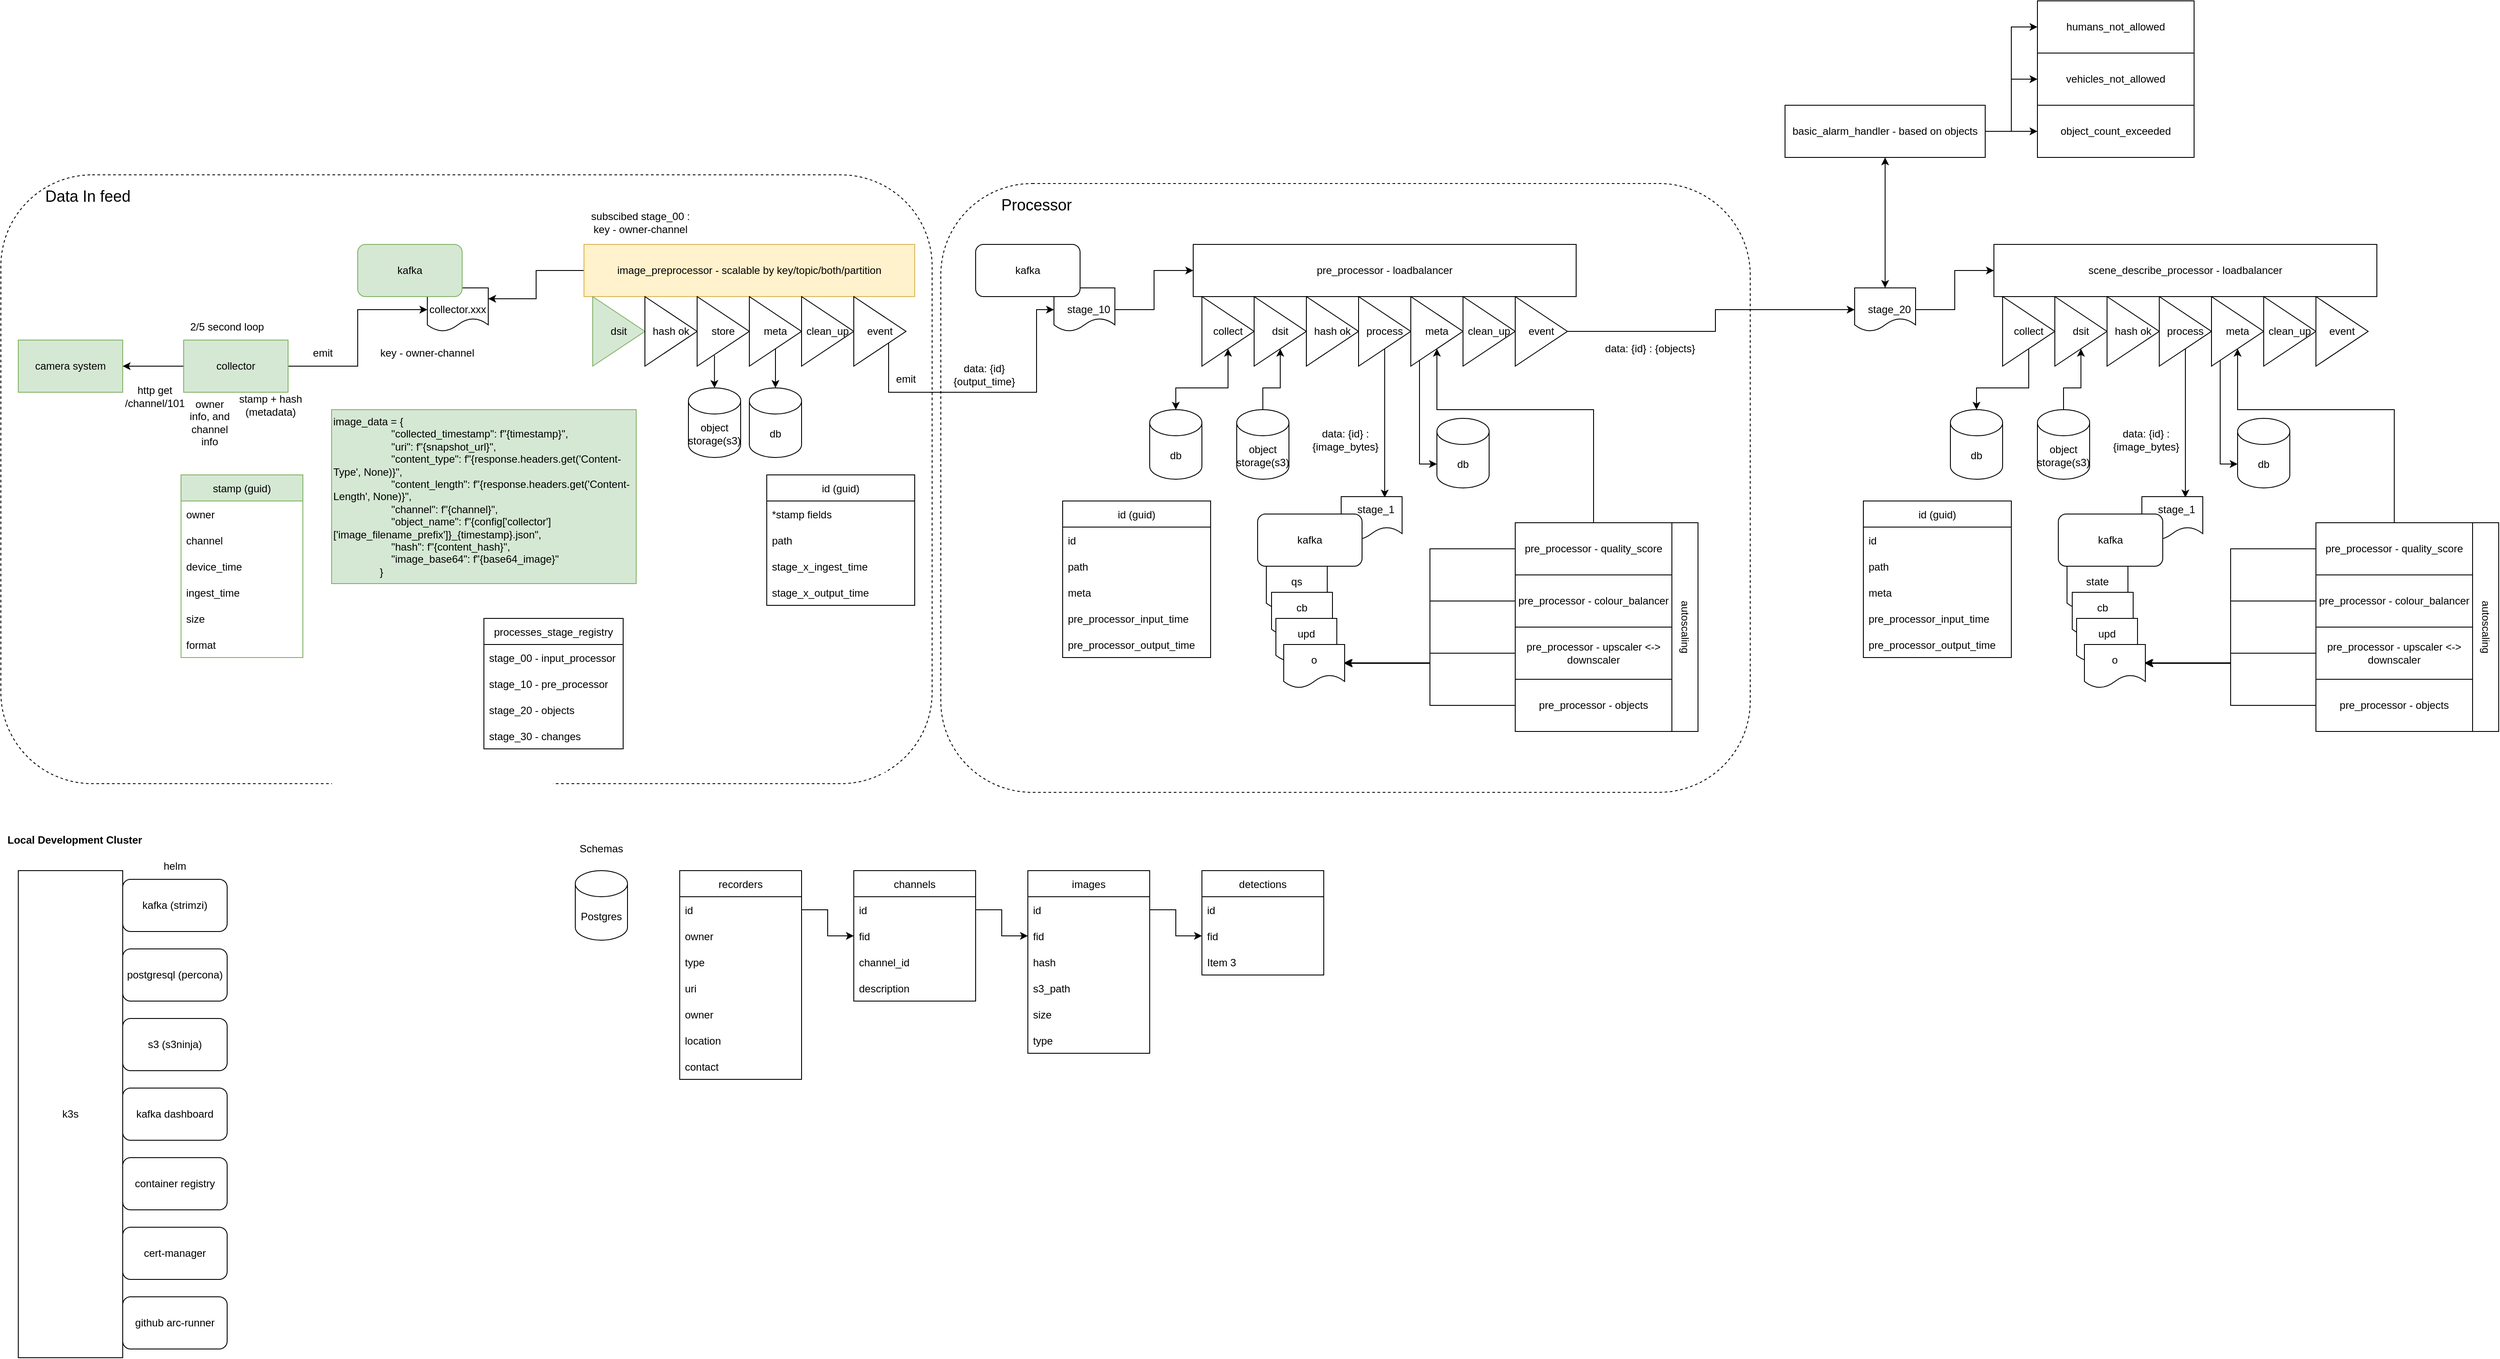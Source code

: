 <mxfile version="16.0.2" type="device"><diagram id="NYNpLDD6XTJ0mbs3w5XI" name="Overall Flow"><mxGraphModel dx="1362" dy="3078" grid="1" gridSize="10" guides="1" tooltips="1" connect="1" arrows="1" fold="1" page="1" pageScale="1" pageWidth="1100" pageHeight="2200" math="0" shadow="0"><root><mxCell id="0"/><mxCell id="1" parent="0"/><mxCell id="vxTMjlAaX9RUapmEniUb-170" value="" style="rounded=1;whiteSpace=wrap;html=1;fontSize=18;fillColor=none;dashed=1;" parent="1" vertex="1"><mxGeometry x="1100" y="-30" width="930" height="700" as="geometry"/></mxCell><mxCell id="vxTMjlAaX9RUapmEniUb-70" value="" style="rounded=1;whiteSpace=wrap;html=1;fontSize=18;fillColor=none;dashed=1;" parent="1" vertex="1"><mxGeometry x="20" y="-40" width="1070" height="700" as="geometry"/></mxCell><mxCell id="vxTMjlAaX9RUapmEniUb-17" value="" style="shape=document;whiteSpace=wrap;html=1;boundedLbl=1;" parent="1" vertex="1"><mxGeometry x="510" y="90" width="70" height="50" as="geometry"/></mxCell><mxCell id="vxTMjlAaX9RUapmEniUb-1" value="camera system" style="rounded=0;whiteSpace=wrap;html=1;fillColor=#d5e8d4;strokeColor=#82b366;" parent="1" vertex="1"><mxGeometry x="40" y="150" width="120" height="60" as="geometry"/></mxCell><mxCell id="vxTMjlAaX9RUapmEniUb-3" style="edgeStyle=orthogonalEdgeStyle;rounded=0;orthogonalLoop=1;jettySize=auto;html=1;" parent="1" source="vxTMjlAaX9RUapmEniUb-2" target="vxTMjlAaX9RUapmEniUb-1" edge="1"><mxGeometry relative="1" as="geometry"/></mxCell><mxCell id="vxTMjlAaX9RUapmEniUb-6" style="edgeStyle=orthogonalEdgeStyle;rounded=0;orthogonalLoop=1;jettySize=auto;html=1;entryX=0;entryY=0.5;entryDx=0;entryDy=0;" parent="1" source="vxTMjlAaX9RUapmEniUb-2" target="vxTMjlAaX9RUapmEniUb-17" edge="1"><mxGeometry relative="1" as="geometry"/></mxCell><mxCell id="vxTMjlAaX9RUapmEniUb-2" value="collector" style="rounded=0;whiteSpace=wrap;html=1;fillColor=#d5e8d4;strokeColor=#82b366;" parent="1" vertex="1"><mxGeometry x="230" y="150" width="120" height="60" as="geometry"/></mxCell><mxCell id="vxTMjlAaX9RUapmEniUb-4" value="http get /channel/101" style="text;html=1;strokeColor=none;fillColor=none;align=center;verticalAlign=middle;whiteSpace=wrap;rounded=0;" parent="1" vertex="1"><mxGeometry x="167" y="200" width="60" height="30" as="geometry"/></mxCell><mxCell id="vxTMjlAaX9RUapmEniUb-5" value="kafka" style="rounded=1;whiteSpace=wrap;html=1;fillColor=#d5e8d4;strokeColor=#82b366;" parent="1" vertex="1"><mxGeometry x="430" y="40" width="120" height="60" as="geometry"/></mxCell><mxCell id="vxTMjlAaX9RUapmEniUb-7" value="stamp + hash (metadata)" style="text;html=1;strokeColor=none;fillColor=none;align=center;verticalAlign=middle;whiteSpace=wrap;rounded=0;" parent="1" vertex="1"><mxGeometry x="290" y="210" width="80" height="30" as="geometry"/></mxCell><mxCell id="vxTMjlAaX9RUapmEniUb-8" value="owner info, and channel info" style="text;html=1;strokeColor=none;fillColor=none;align=center;verticalAlign=middle;whiteSpace=wrap;rounded=0;" parent="1" vertex="1"><mxGeometry x="230" y="230" width="60" height="30" as="geometry"/></mxCell><mxCell id="vxTMjlAaX9RUapmEniUb-9" value="2/5 second loop" style="text;html=1;strokeColor=none;fillColor=none;align=center;verticalAlign=middle;whiteSpace=wrap;rounded=0;" parent="1" vertex="1"><mxGeometry x="230" y="120" width="100" height="30" as="geometry"/></mxCell><mxCell id="vxTMjlAaX9RUapmEniUb-10" value="emit" style="text;html=1;strokeColor=none;fillColor=none;align=center;verticalAlign=middle;whiteSpace=wrap;rounded=0;" parent="1" vertex="1"><mxGeometry x="360" y="150" width="60" height="30" as="geometry"/></mxCell><mxCell id="vxTMjlAaX9RUapmEniUb-11" value="key - owner-channel" style="text;html=1;strokeColor=none;fillColor=none;align=center;verticalAlign=middle;whiteSpace=wrap;rounded=0;" parent="1" vertex="1"><mxGeometry x="445" y="150" width="130" height="30" as="geometry"/></mxCell><mxCell id="vxTMjlAaX9RUapmEniUb-13" value="collector.xxx" style="text;html=1;strokeColor=none;fillColor=none;align=center;verticalAlign=middle;whiteSpace=wrap;rounded=0;" parent="1" vertex="1"><mxGeometry x="515" y="100" width="60" height="30" as="geometry"/></mxCell><mxCell id="vxTMjlAaX9RUapmEniUb-16" style="edgeStyle=orthogonalEdgeStyle;rounded=0;orthogonalLoop=1;jettySize=auto;html=1;entryX=1;entryY=0.25;entryDx=0;entryDy=0;" parent="1" source="vxTMjlAaX9RUapmEniUb-15" target="vxTMjlAaX9RUapmEniUb-17" edge="1"><mxGeometry relative="1" as="geometry"><mxPoint x="600" y="70" as="targetPoint"/></mxGeometry></mxCell><mxCell id="vxTMjlAaX9RUapmEniUb-15" value="image_preprocessor - scalable by key/topic/both/partition" style="rounded=0;whiteSpace=wrap;html=1;fillColor=#fff2cc;strokeColor=#d6b656;" parent="1" vertex="1"><mxGeometry x="690" y="40" width="380" height="60" as="geometry"/></mxCell><mxCell id="vxTMjlAaX9RUapmEniUb-18" value="subscibed stage_00 : key - owner-channel" style="text;html=1;strokeColor=none;fillColor=none;align=center;verticalAlign=middle;whiteSpace=wrap;rounded=0;" parent="1" vertex="1"><mxGeometry x="690" width="130" height="30" as="geometry"/></mxCell><mxCell id="vxTMjlAaX9RUapmEniUb-21" value="dsit" style="triangle;whiteSpace=wrap;html=1;fillColor=#d5e8d4;strokeColor=#82b366;" parent="1" vertex="1"><mxGeometry x="700" y="100" width="60" height="80" as="geometry"/></mxCell><mxCell id="vxTMjlAaX9RUapmEniUb-22" value="hash ok" style="triangle;whiteSpace=wrap;html=1;" parent="1" vertex="1"><mxGeometry x="760" y="100" width="60" height="80" as="geometry"/></mxCell><mxCell id="vxTMjlAaX9RUapmEniUb-85" style="edgeStyle=orthogonalEdgeStyle;rounded=0;orthogonalLoop=1;jettySize=auto;html=1;fontSize=18;exitX=0.332;exitY=0.846;exitDx=0;exitDy=0;exitPerimeter=0;" parent="1" source="vxTMjlAaX9RUapmEniUb-23" target="vxTMjlAaX9RUapmEniUb-26" edge="1"><mxGeometry relative="1" as="geometry"><Array as="points"/></mxGeometry></mxCell><mxCell id="vxTMjlAaX9RUapmEniUb-23" value="store" style="triangle;whiteSpace=wrap;html=1;" parent="1" vertex="1"><mxGeometry x="820" y="100" width="60" height="80" as="geometry"/></mxCell><mxCell id="vxTMjlAaX9RUapmEniUb-84" style="edgeStyle=orthogonalEdgeStyle;rounded=0;orthogonalLoop=1;jettySize=auto;html=1;fontSize=18;" parent="1" source="vxTMjlAaX9RUapmEniUb-24" target="vxTMjlAaX9RUapmEniUb-25" edge="1"><mxGeometry relative="1" as="geometry"/></mxCell><mxCell id="vxTMjlAaX9RUapmEniUb-24" value="meta" style="triangle;whiteSpace=wrap;html=1;" parent="1" vertex="1"><mxGeometry x="880" y="100" width="60" height="80" as="geometry"/></mxCell><mxCell id="vxTMjlAaX9RUapmEniUb-25" value="db" style="shape=cylinder3;whiteSpace=wrap;html=1;boundedLbl=1;backgroundOutline=1;size=15;" parent="1" vertex="1"><mxGeometry x="880" y="205" width="60" height="80" as="geometry"/></mxCell><mxCell id="vxTMjlAaX9RUapmEniUb-26" value="object storage(s3)" style="shape=cylinder3;whiteSpace=wrap;html=1;boundedLbl=1;backgroundOutline=1;size=15;" parent="1" vertex="1"><mxGeometry x="810" y="205" width="60" height="80" as="geometry"/></mxCell><mxCell id="vxTMjlAaX9RUapmEniUb-33" value="clean_up" style="triangle;whiteSpace=wrap;html=1;" parent="1" vertex="1"><mxGeometry x="940" y="100" width="60" height="80" as="geometry"/></mxCell><mxCell id="vxTMjlAaX9RUapmEniUb-34" value="id (guid)" style="swimlane;fontStyle=0;childLayout=stackLayout;horizontal=1;startSize=30;horizontalStack=0;resizeParent=1;resizeParentMax=0;resizeLast=0;collapsible=1;marginBottom=0;" parent="1" vertex="1"><mxGeometry x="900" y="305" width="170" height="150" as="geometry"><mxRectangle x="680" y="360" width="80" height="30" as="alternateBounds"/></mxGeometry></mxCell><mxCell id="vxTMjlAaX9RUapmEniUb-35" value="*stamp fields" style="text;strokeColor=none;fillColor=none;align=left;verticalAlign=middle;spacingLeft=4;spacingRight=4;overflow=hidden;points=[[0,0.5],[1,0.5]];portConstraint=eastwest;rotatable=0;" parent="vxTMjlAaX9RUapmEniUb-34" vertex="1"><mxGeometry y="30" width="170" height="30" as="geometry"/></mxCell><mxCell id="vxTMjlAaX9RUapmEniUb-37" value="path" style="text;strokeColor=none;fillColor=none;align=left;verticalAlign=middle;spacingLeft=4;spacingRight=4;overflow=hidden;points=[[0,0.5],[1,0.5]];portConstraint=eastwest;rotatable=0;" parent="vxTMjlAaX9RUapmEniUb-34" vertex="1"><mxGeometry y="60" width="170" height="30" as="geometry"/></mxCell><mxCell id="vxTMjlAaX9RUapmEniUb-67" value="stage_x_ingest_time" style="text;strokeColor=none;fillColor=none;align=left;verticalAlign=middle;spacingLeft=4;spacingRight=4;overflow=hidden;points=[[0,0.5],[1,0.5]];portConstraint=eastwest;rotatable=0;" parent="vxTMjlAaX9RUapmEniUb-34" vertex="1"><mxGeometry y="90" width="170" height="30" as="geometry"/></mxCell><mxCell id="vxTMjlAaX9RUapmEniUb-69" value="stage_x_output_time" style="text;strokeColor=none;fillColor=none;align=left;verticalAlign=middle;spacingLeft=4;spacingRight=4;overflow=hidden;points=[[0,0.5],[1,0.5]];portConstraint=eastwest;rotatable=0;" parent="vxTMjlAaX9RUapmEniUb-34" vertex="1"><mxGeometry y="120" width="170" height="30" as="geometry"/></mxCell><mxCell id="vxTMjlAaX9RUapmEniUb-39" value="stamp (guid)" style="swimlane;fontStyle=0;childLayout=stackLayout;horizontal=1;startSize=30;horizontalStack=0;resizeParent=1;resizeParentMax=0;resizeLast=0;collapsible=1;marginBottom=0;fillColor=#d5e8d4;strokeColor=#82b366;" parent="1" vertex="1"><mxGeometry x="227" y="305" width="140" height="210" as="geometry"><mxRectangle x="300" y="250" width="130" height="30" as="alternateBounds"/></mxGeometry></mxCell><mxCell id="vxTMjlAaX9RUapmEniUb-40" value="owner" style="text;strokeColor=none;fillColor=none;align=left;verticalAlign=middle;spacingLeft=4;spacingRight=4;overflow=hidden;points=[[0,0.5],[1,0.5]];portConstraint=eastwest;rotatable=0;" parent="vxTMjlAaX9RUapmEniUb-39" vertex="1"><mxGeometry y="30" width="140" height="30" as="geometry"/></mxCell><mxCell id="vxTMjlAaX9RUapmEniUb-41" value="channel" style="text;strokeColor=none;fillColor=none;align=left;verticalAlign=middle;spacingLeft=4;spacingRight=4;overflow=hidden;points=[[0,0.5],[1,0.5]];portConstraint=eastwest;rotatable=0;" parent="vxTMjlAaX9RUapmEniUb-39" vertex="1"><mxGeometry y="60" width="140" height="30" as="geometry"/></mxCell><mxCell id="vxTMjlAaX9RUapmEniUb-44" value="device_time" style="text;strokeColor=none;fillColor=none;align=left;verticalAlign=middle;spacingLeft=4;spacingRight=4;overflow=hidden;points=[[0,0.5],[1,0.5]];portConstraint=eastwest;rotatable=0;" parent="vxTMjlAaX9RUapmEniUb-39" vertex="1"><mxGeometry y="90" width="140" height="30" as="geometry"/></mxCell><mxCell id="vxTMjlAaX9RUapmEniUb-45" value="ingest_time" style="text;strokeColor=none;fillColor=none;align=left;verticalAlign=middle;spacingLeft=4;spacingRight=4;overflow=hidden;points=[[0,0.5],[1,0.5]];portConstraint=eastwest;rotatable=0;" parent="vxTMjlAaX9RUapmEniUb-39" vertex="1"><mxGeometry y="120" width="140" height="30" as="geometry"/></mxCell><mxCell id="vxTMjlAaX9RUapmEniUb-46" value="size" style="text;strokeColor=none;fillColor=none;align=left;verticalAlign=middle;spacingLeft=4;spacingRight=4;overflow=hidden;points=[[0,0.5],[1,0.5]];portConstraint=eastwest;rotatable=0;" parent="vxTMjlAaX9RUapmEniUb-39" vertex="1"><mxGeometry y="150" width="140" height="30" as="geometry"/></mxCell><mxCell id="vxTMjlAaX9RUapmEniUb-48" value="format" style="text;strokeColor=none;fillColor=none;align=left;verticalAlign=middle;spacingLeft=4;spacingRight=4;overflow=hidden;points=[[0,0.5],[1,0.5]];portConstraint=eastwest;rotatable=0;" parent="vxTMjlAaX9RUapmEniUb-39" vertex="1"><mxGeometry y="180" width="140" height="30" as="geometry"/></mxCell><mxCell id="vxTMjlAaX9RUapmEniUb-52" value="Data In feed" style="text;html=1;strokeColor=none;fillColor=none;align=center;verticalAlign=middle;whiteSpace=wrap;rounded=0;fontSize=18;" parent="1" vertex="1"><mxGeometry x="60" y="-30" width="120" height="30" as="geometry"/></mxCell><mxCell id="vxTMjlAaX9RUapmEniUb-59" style="edgeStyle=orthogonalEdgeStyle;rounded=0;orthogonalLoop=1;jettySize=auto;html=1;entryX=0;entryY=0.5;entryDx=0;entryDy=0;" parent="1" source="vxTMjlAaX9RUapmEniUb-55" target="vxTMjlAaX9RUapmEniUb-56" edge="1"><mxGeometry relative="1" as="geometry"><Array as="points"><mxPoint x="1040" y="210"/><mxPoint x="1210" y="210"/><mxPoint x="1210" y="115"/></Array></mxGeometry></mxCell><mxCell id="vxTMjlAaX9RUapmEniUb-55" value="event" style="triangle;whiteSpace=wrap;html=1;" parent="1" vertex="1"><mxGeometry x="1000" y="100" width="60" height="80" as="geometry"/></mxCell><mxCell id="vxTMjlAaX9RUapmEniUb-56" value="" style="shape=document;whiteSpace=wrap;html=1;boundedLbl=1;" parent="1" vertex="1"><mxGeometry x="1230" y="90" width="70" height="50" as="geometry"/></mxCell><mxCell id="vxTMjlAaX9RUapmEniUb-57" value="kafka" style="rounded=1;whiteSpace=wrap;html=1;" parent="1" vertex="1"><mxGeometry x="1140" y="40" width="120" height="60" as="geometry"/></mxCell><mxCell id="vxTMjlAaX9RUapmEniUb-95" style="edgeStyle=orthogonalEdgeStyle;rounded=0;orthogonalLoop=1;jettySize=auto;html=1;fontSize=18;" parent="1" source="vxTMjlAaX9RUapmEniUb-58" target="vxTMjlAaX9RUapmEniUb-76" edge="1"><mxGeometry relative="1" as="geometry"/></mxCell><mxCell id="vxTMjlAaX9RUapmEniUb-58" value="stage_10" style="text;html=1;strokeColor=none;fillColor=none;align=center;verticalAlign=middle;whiteSpace=wrap;rounded=0;" parent="1" vertex="1"><mxGeometry x="1240" y="100" width="60" height="30" as="geometry"/></mxCell><mxCell id="vxTMjlAaX9RUapmEniUb-60" value="emit" style="text;html=1;strokeColor=none;fillColor=none;align=center;verticalAlign=middle;whiteSpace=wrap;rounded=0;" parent="1" vertex="1"><mxGeometry x="1030" y="180" width="60" height="30" as="geometry"/></mxCell><mxCell id="vxTMjlAaX9RUapmEniUb-61" value="processes_stage_registry" style="swimlane;fontStyle=0;childLayout=stackLayout;horizontal=1;startSize=30;horizontalStack=0;resizeParent=1;resizeParentMax=0;resizeLast=0;collapsible=1;marginBottom=0;" parent="1" vertex="1"><mxGeometry x="575" y="470" width="160" height="150" as="geometry"/></mxCell><mxCell id="vxTMjlAaX9RUapmEniUb-62" value="stage_00 - input_processor" style="text;strokeColor=none;fillColor=none;align=left;verticalAlign=middle;spacingLeft=4;spacingRight=4;overflow=hidden;points=[[0,0.5],[1,0.5]];portConstraint=eastwest;rotatable=0;" parent="vxTMjlAaX9RUapmEniUb-61" vertex="1"><mxGeometry y="30" width="160" height="30" as="geometry"/></mxCell><mxCell id="vxTMjlAaX9RUapmEniUb-75" value="stage_10 - pre_processor" style="text;strokeColor=none;fillColor=none;align=left;verticalAlign=middle;spacingLeft=4;spacingRight=4;overflow=hidden;points=[[0,0.5],[1,0.5]];portConstraint=eastwest;rotatable=0;" parent="vxTMjlAaX9RUapmEniUb-61" vertex="1"><mxGeometry y="60" width="160" height="30" as="geometry"/></mxCell><mxCell id="vxTMjlAaX9RUapmEniUb-63" value="stage_20 - objects" style="text;strokeColor=none;fillColor=none;align=left;verticalAlign=middle;spacingLeft=4;spacingRight=4;overflow=hidden;points=[[0,0.5],[1,0.5]];portConstraint=eastwest;rotatable=0;" parent="vxTMjlAaX9RUapmEniUb-61" vertex="1"><mxGeometry y="90" width="160" height="30" as="geometry"/></mxCell><mxCell id="vxTMjlAaX9RUapmEniUb-64" value="stage_30 - changes" style="text;strokeColor=none;fillColor=none;align=left;verticalAlign=middle;spacingLeft=4;spacingRight=4;overflow=hidden;points=[[0,0.5],[1,0.5]];portConstraint=eastwest;rotatable=0;" parent="vxTMjlAaX9RUapmEniUb-61" vertex="1"><mxGeometry y="120" width="160" height="30" as="geometry"/></mxCell><mxCell id="vxTMjlAaX9RUapmEniUb-65" value="data: {id} {output_time}" style="text;html=1;strokeColor=none;fillColor=none;align=center;verticalAlign=middle;whiteSpace=wrap;rounded=0;" parent="1" vertex="1"><mxGeometry x="1120" y="175" width="60" height="30" as="geometry"/></mxCell><mxCell id="vxTMjlAaX9RUapmEniUb-76" value="pre_processor - loadbalancer" style="rounded=0;whiteSpace=wrap;html=1;" parent="1" vertex="1"><mxGeometry x="1390" y="40" width="440" height="60" as="geometry"/></mxCell><mxCell id="vxTMjlAaX9RUapmEniUb-77" value="db" style="shape=cylinder3;whiteSpace=wrap;html=1;boundedLbl=1;backgroundOutline=1;size=15;" parent="1" vertex="1"><mxGeometry x="1340" y="230" width="60" height="80" as="geometry"/></mxCell><mxCell id="vxTMjlAaX9RUapmEniUb-78" value="object storage(s3)" style="shape=cylinder3;whiteSpace=wrap;html=1;boundedLbl=1;backgroundOutline=1;size=15;" parent="1" vertex="1"><mxGeometry x="1440" y="230" width="60" height="80" as="geometry"/></mxCell><mxCell id="vxTMjlAaX9RUapmEniUb-79" value="id (guid)" style="swimlane;fontStyle=0;childLayout=stackLayout;horizontal=1;startSize=30;horizontalStack=0;resizeParent=1;resizeParentMax=0;resizeLast=0;collapsible=1;marginBottom=0;" parent="1" vertex="1"><mxGeometry x="1240" y="335" width="170" height="180" as="geometry"><mxRectangle x="680" y="360" width="80" height="30" as="alternateBounds"/></mxGeometry></mxCell><mxCell id="vxTMjlAaX9RUapmEniUb-80" value="id" style="text;strokeColor=none;fillColor=none;align=left;verticalAlign=middle;spacingLeft=4;spacingRight=4;overflow=hidden;points=[[0,0.5],[1,0.5]];portConstraint=eastwest;rotatable=0;" parent="vxTMjlAaX9RUapmEniUb-79" vertex="1"><mxGeometry y="30" width="170" height="30" as="geometry"/></mxCell><mxCell id="vxTMjlAaX9RUapmEniUb-81" value="path" style="text;strokeColor=none;fillColor=none;align=left;verticalAlign=middle;spacingLeft=4;spacingRight=4;overflow=hidden;points=[[0,0.5],[1,0.5]];portConstraint=eastwest;rotatable=0;" parent="vxTMjlAaX9RUapmEniUb-79" vertex="1"><mxGeometry y="60" width="170" height="30" as="geometry"/></mxCell><mxCell id="vxTMjlAaX9RUapmEniUb-82" value="meta" style="text;strokeColor=none;fillColor=none;align=left;verticalAlign=middle;spacingLeft=4;spacingRight=4;overflow=hidden;points=[[0,0.5],[1,0.5]];portConstraint=eastwest;rotatable=0;" parent="vxTMjlAaX9RUapmEniUb-79" vertex="1"><mxGeometry y="90" width="170" height="30" as="geometry"/></mxCell><mxCell id="vxTMjlAaX9RUapmEniUb-83" value="pre_processor_input_time" style="text;strokeColor=none;fillColor=none;align=left;verticalAlign=middle;spacingLeft=4;spacingRight=4;overflow=hidden;points=[[0,0.5],[1,0.5]];portConstraint=eastwest;rotatable=0;" parent="vxTMjlAaX9RUapmEniUb-79" vertex="1"><mxGeometry y="120" width="170" height="30" as="geometry"/></mxCell><mxCell id="vxTMjlAaX9RUapmEniUb-101" value="pre_processor_output_time" style="text;strokeColor=none;fillColor=none;align=left;verticalAlign=middle;spacingLeft=4;spacingRight=4;overflow=hidden;points=[[0,0.5],[1,0.5]];portConstraint=eastwest;rotatable=0;" parent="vxTMjlAaX9RUapmEniUb-79" vertex="1"><mxGeometry y="150" width="170" height="30" as="geometry"/></mxCell><mxCell id="vxTMjlAaX9RUapmEniUb-97" style="edgeStyle=orthogonalEdgeStyle;rounded=0;orthogonalLoop=1;jettySize=auto;html=1;fontSize=18;startArrow=classic;startFill=1;endArrow=none;endFill=0;" parent="1" source="vxTMjlAaX9RUapmEniUb-87" target="vxTMjlAaX9RUapmEniUb-78" edge="1"><mxGeometry relative="1" as="geometry"/></mxCell><mxCell id="vxTMjlAaX9RUapmEniUb-87" value="dsit" style="triangle;whiteSpace=wrap;html=1;" parent="1" vertex="1"><mxGeometry x="1460" y="100" width="60" height="80" as="geometry"/></mxCell><mxCell id="vxTMjlAaX9RUapmEniUb-88" value="hash ok" style="triangle;whiteSpace=wrap;html=1;" parent="1" vertex="1"><mxGeometry x="1520" y="100" width="60" height="80" as="geometry"/></mxCell><mxCell id="vxTMjlAaX9RUapmEniUb-106" style="edgeStyle=orthogonalEdgeStyle;rounded=0;orthogonalLoop=1;jettySize=auto;html=1;fontSize=18;" parent="1" source="vxTMjlAaX9RUapmEniUb-89" edge="1"><mxGeometry relative="1" as="geometry"><mxPoint x="1610" y="331" as="targetPoint"/><Array as="points"><mxPoint x="1610" y="331"/></Array></mxGeometry></mxCell><mxCell id="vxTMjlAaX9RUapmEniUb-89" value="process" style="triangle;whiteSpace=wrap;html=1;" parent="1" vertex="1"><mxGeometry x="1580" y="100" width="60" height="80" as="geometry"/></mxCell><mxCell id="vxTMjlAaX9RUapmEniUb-127" style="edgeStyle=orthogonalEdgeStyle;rounded=0;orthogonalLoop=1;jettySize=auto;html=1;entryX=0;entryY=0;entryDx=0;entryDy=52.5;entryPerimeter=0;fontSize=18;startArrow=none;startFill=0;endArrow=classic;endFill=1;" parent="1" source="vxTMjlAaX9RUapmEniUb-90" target="vxTMjlAaX9RUapmEniUb-126" edge="1"><mxGeometry relative="1" as="geometry"><Array as="points"><mxPoint x="1650" y="292"/></Array></mxGeometry></mxCell><mxCell id="vxTMjlAaX9RUapmEniUb-90" value="meta" style="triangle;whiteSpace=wrap;html=1;" parent="1" vertex="1"><mxGeometry x="1640" y="100" width="60" height="80" as="geometry"/></mxCell><mxCell id="vxTMjlAaX9RUapmEniUb-91" value="clean_up" style="triangle;whiteSpace=wrap;html=1;" parent="1" vertex="1"><mxGeometry x="1700" y="100" width="60" height="80" as="geometry"/></mxCell><mxCell id="vxTMjlAaX9RUapmEniUb-172" style="edgeStyle=orthogonalEdgeStyle;rounded=0;orthogonalLoop=1;jettySize=auto;html=1;fontSize=18;startArrow=classic;startFill=1;endArrow=classic;endFill=1;exitX=0.5;exitY=0;exitDx=0;exitDy=0;" parent="1" source="vxTMjlAaX9RUapmEniUb-128" target="vxTMjlAaX9RUapmEniUb-173" edge="1"><mxGeometry relative="1" as="geometry"><mxPoint x="2080" y="-50" as="targetPoint"/></mxGeometry></mxCell><mxCell id="vxTMjlAaX9RUapmEniUb-174" style="edgeStyle=orthogonalEdgeStyle;rounded=0;orthogonalLoop=1;jettySize=auto;html=1;entryX=0;entryY=0.5;entryDx=0;entryDy=0;fontSize=18;startArrow=none;startFill=0;endArrow=classic;endFill=1;" parent="1" source="vxTMjlAaX9RUapmEniUb-92" target="vxTMjlAaX9RUapmEniUb-128" edge="1"><mxGeometry relative="1" as="geometry"><Array as="points"><mxPoint x="1990" y="140"/><mxPoint x="1990" y="115"/></Array></mxGeometry></mxCell><mxCell id="vxTMjlAaX9RUapmEniUb-92" value="event" style="triangle;whiteSpace=wrap;html=1;" parent="1" vertex="1"><mxGeometry x="1760" y="100" width="60" height="80" as="geometry"/></mxCell><mxCell id="vxTMjlAaX9RUapmEniUb-96" style="edgeStyle=orthogonalEdgeStyle;rounded=0;orthogonalLoop=1;jettySize=auto;html=1;fontSize=18;startArrow=classic;startFill=1;" parent="1" source="vxTMjlAaX9RUapmEniUb-93" target="vxTMjlAaX9RUapmEniUb-77" edge="1"><mxGeometry relative="1" as="geometry"/></mxCell><mxCell id="vxTMjlAaX9RUapmEniUb-93" value="collect" style="triangle;whiteSpace=wrap;html=1;" parent="1" vertex="1"><mxGeometry x="1400" y="100" width="60" height="80" as="geometry"/></mxCell><mxCell id="vxTMjlAaX9RUapmEniUb-98" value="" style="shape=document;whiteSpace=wrap;html=1;boundedLbl=1;" parent="1" vertex="1"><mxGeometry x="1560" y="330" width="70" height="50" as="geometry"/></mxCell><mxCell id="vxTMjlAaX9RUapmEniUb-99" value="kafka" style="rounded=1;whiteSpace=wrap;html=1;" parent="1" vertex="1"><mxGeometry x="1464" y="350" width="120" height="60" as="geometry"/></mxCell><mxCell id="vxTMjlAaX9RUapmEniUb-100" value="stage_1" style="text;html=1;strokeColor=none;fillColor=none;align=center;verticalAlign=middle;whiteSpace=wrap;rounded=0;" parent="1" vertex="1"><mxGeometry x="1570" y="330" width="60" height="30" as="geometry"/></mxCell><mxCell id="vxTMjlAaX9RUapmEniUb-114" style="edgeStyle=orthogonalEdgeStyle;rounded=0;orthogonalLoop=1;jettySize=auto;html=1;entryX=0.5;entryY=1;entryDx=0;entryDy=0;fontSize=18;" parent="1" source="vxTMjlAaX9RUapmEniUb-103" target="vxTMjlAaX9RUapmEniUb-90" edge="1"><mxGeometry relative="1" as="geometry"><Array as="points"><mxPoint x="1850" y="230"/><mxPoint x="1670" y="230"/></Array></mxGeometry></mxCell><mxCell id="vxTMjlAaX9RUapmEniUb-122" style="edgeStyle=orthogonalEdgeStyle;rounded=0;orthogonalLoop=1;jettySize=auto;html=1;entryX=1.003;entryY=0.426;entryDx=0;entryDy=0;entryPerimeter=0;fontSize=18;" parent="1" source="vxTMjlAaX9RUapmEniUb-103" target="vxTMjlAaX9RUapmEniUb-121" edge="1"><mxGeometry relative="1" as="geometry"/></mxCell><mxCell id="vxTMjlAaX9RUapmEniUb-103" value="pre_processor - quality_score" style="rounded=0;whiteSpace=wrap;html=1;" parent="1" vertex="1"><mxGeometry x="1760" y="360" width="180" height="60" as="geometry"/></mxCell><mxCell id="vxTMjlAaX9RUapmEniUb-123" style="edgeStyle=orthogonalEdgeStyle;rounded=0;orthogonalLoop=1;jettySize=auto;html=1;entryX=0.996;entryY=0.435;entryDx=0;entryDy=0;entryPerimeter=0;fontSize=18;" parent="1" source="vxTMjlAaX9RUapmEniUb-104" target="vxTMjlAaX9RUapmEniUb-121" edge="1"><mxGeometry relative="1" as="geometry"/></mxCell><mxCell id="vxTMjlAaX9RUapmEniUb-104" value="pre_processor - colour_balancer" style="rounded=0;whiteSpace=wrap;html=1;" parent="1" vertex="1"><mxGeometry x="1760" y="420" width="180" height="60" as="geometry"/></mxCell><mxCell id="vxTMjlAaX9RUapmEniUb-124" style="edgeStyle=orthogonalEdgeStyle;rounded=0;orthogonalLoop=1;jettySize=auto;html=1;entryX=0.983;entryY=0.426;entryDx=0;entryDy=0;entryPerimeter=0;fontSize=18;" parent="1" source="vxTMjlAaX9RUapmEniUb-105" target="vxTMjlAaX9RUapmEniUb-121" edge="1"><mxGeometry relative="1" as="geometry"/></mxCell><mxCell id="vxTMjlAaX9RUapmEniUb-105" value="pre_processor - upscaler &amp;lt;-&amp;gt; downscaler" style="rounded=0;whiteSpace=wrap;html=1;" parent="1" vertex="1"><mxGeometry x="1760" y="480" width="180" height="60" as="geometry"/></mxCell><mxCell id="vxTMjlAaX9RUapmEniUb-125" style="edgeStyle=orthogonalEdgeStyle;rounded=0;orthogonalLoop=1;jettySize=auto;html=1;entryX=0.983;entryY=0.426;entryDx=0;entryDy=0;entryPerimeter=0;fontSize=18;" parent="1" source="vxTMjlAaX9RUapmEniUb-107" target="vxTMjlAaX9RUapmEniUb-121" edge="1"><mxGeometry relative="1" as="geometry"/></mxCell><mxCell id="vxTMjlAaX9RUapmEniUb-107" value="pre_processor - objects" style="rounded=0;whiteSpace=wrap;html=1;" parent="1" vertex="1"><mxGeometry x="1760" y="540" width="180" height="60" as="geometry"/></mxCell><mxCell id="vxTMjlAaX9RUapmEniUb-113" value="data: {id} : {image_bytes}" style="text;html=1;strokeColor=none;fillColor=none;align=center;verticalAlign=middle;whiteSpace=wrap;rounded=0;" parent="1" vertex="1"><mxGeometry x="1500" y="250" width="130" height="30" as="geometry"/></mxCell><mxCell id="vxTMjlAaX9RUapmEniUb-116" value="autoscaling" style="rounded=0;whiteSpace=wrap;html=1;horizontal=0;verticalAlign=middle;rotation=-180;" parent="1" vertex="1"><mxGeometry x="1940" y="360" width="30" height="240" as="geometry"/></mxCell><mxCell id="vxTMjlAaX9RUapmEniUb-118" value="qs" style="shape=document;whiteSpace=wrap;html=1;boundedLbl=1;" parent="1" vertex="1"><mxGeometry x="1474" y="410" width="70" height="50" as="geometry"/></mxCell><mxCell id="vxTMjlAaX9RUapmEniUb-119" value="cb" style="shape=document;whiteSpace=wrap;html=1;boundedLbl=1;" parent="1" vertex="1"><mxGeometry x="1480" y="440" width="70" height="50" as="geometry"/></mxCell><mxCell id="vxTMjlAaX9RUapmEniUb-120" value="upd" style="shape=document;whiteSpace=wrap;html=1;boundedLbl=1;" parent="1" vertex="1"><mxGeometry x="1485" y="470" width="70" height="50" as="geometry"/></mxCell><mxCell id="vxTMjlAaX9RUapmEniUb-121" value="o" style="shape=document;whiteSpace=wrap;html=1;boundedLbl=1;" parent="1" vertex="1"><mxGeometry x="1494" y="500" width="70" height="50" as="geometry"/></mxCell><mxCell id="vxTMjlAaX9RUapmEniUb-126" value="db" style="shape=cylinder3;whiteSpace=wrap;html=1;boundedLbl=1;backgroundOutline=1;size=15;" parent="1" vertex="1"><mxGeometry x="1670" y="240" width="60" height="80" as="geometry"/></mxCell><mxCell id="vxTMjlAaX9RUapmEniUb-128" value="" style="shape=document;whiteSpace=wrap;html=1;boundedLbl=1;" parent="1" vertex="1"><mxGeometry x="2150" y="90" width="70" height="50" as="geometry"/></mxCell><mxCell id="vxTMjlAaX9RUapmEniUb-129" style="edgeStyle=orthogonalEdgeStyle;rounded=0;orthogonalLoop=1;jettySize=auto;html=1;fontSize=18;" parent="1" source="vxTMjlAaX9RUapmEniUb-130" target="vxTMjlAaX9RUapmEniUb-131" edge="1"><mxGeometry relative="1" as="geometry"/></mxCell><mxCell id="vxTMjlAaX9RUapmEniUb-130" value="stage_20" style="text;html=1;strokeColor=none;fillColor=none;align=center;verticalAlign=middle;whiteSpace=wrap;rounded=0;" parent="1" vertex="1"><mxGeometry x="2160" y="100" width="60" height="30" as="geometry"/></mxCell><mxCell id="vxTMjlAaX9RUapmEniUb-131" value="scene_describe_processor - loadbalancer" style="rounded=0;whiteSpace=wrap;html=1;" parent="1" vertex="1"><mxGeometry x="2310" y="40" width="440" height="60" as="geometry"/></mxCell><mxCell id="vxTMjlAaX9RUapmEniUb-132" value="db" style="shape=cylinder3;whiteSpace=wrap;html=1;boundedLbl=1;backgroundOutline=1;size=15;" parent="1" vertex="1"><mxGeometry x="2260" y="230" width="60" height="80" as="geometry"/></mxCell><mxCell id="vxTMjlAaX9RUapmEniUb-133" value="object storage(s3)" style="shape=cylinder3;whiteSpace=wrap;html=1;boundedLbl=1;backgroundOutline=1;size=15;" parent="1" vertex="1"><mxGeometry x="2360" y="230" width="60" height="80" as="geometry"/></mxCell><mxCell id="vxTMjlAaX9RUapmEniUb-134" value="id (guid)" style="swimlane;fontStyle=0;childLayout=stackLayout;horizontal=1;startSize=30;horizontalStack=0;resizeParent=1;resizeParentMax=0;resizeLast=0;collapsible=1;marginBottom=0;" parent="1" vertex="1"><mxGeometry x="2160" y="335" width="170" height="180" as="geometry"><mxRectangle x="680" y="360" width="80" height="30" as="alternateBounds"/></mxGeometry></mxCell><mxCell id="vxTMjlAaX9RUapmEniUb-135" value="id" style="text;strokeColor=none;fillColor=none;align=left;verticalAlign=middle;spacingLeft=4;spacingRight=4;overflow=hidden;points=[[0,0.5],[1,0.5]];portConstraint=eastwest;rotatable=0;" parent="vxTMjlAaX9RUapmEniUb-134" vertex="1"><mxGeometry y="30" width="170" height="30" as="geometry"/></mxCell><mxCell id="vxTMjlAaX9RUapmEniUb-136" value="path" style="text;strokeColor=none;fillColor=none;align=left;verticalAlign=middle;spacingLeft=4;spacingRight=4;overflow=hidden;points=[[0,0.5],[1,0.5]];portConstraint=eastwest;rotatable=0;" parent="vxTMjlAaX9RUapmEniUb-134" vertex="1"><mxGeometry y="60" width="170" height="30" as="geometry"/></mxCell><mxCell id="vxTMjlAaX9RUapmEniUb-137" value="meta" style="text;strokeColor=none;fillColor=none;align=left;verticalAlign=middle;spacingLeft=4;spacingRight=4;overflow=hidden;points=[[0,0.5],[1,0.5]];portConstraint=eastwest;rotatable=0;" parent="vxTMjlAaX9RUapmEniUb-134" vertex="1"><mxGeometry y="90" width="170" height="30" as="geometry"/></mxCell><mxCell id="vxTMjlAaX9RUapmEniUb-138" value="pre_processor_input_time" style="text;strokeColor=none;fillColor=none;align=left;verticalAlign=middle;spacingLeft=4;spacingRight=4;overflow=hidden;points=[[0,0.5],[1,0.5]];portConstraint=eastwest;rotatable=0;" parent="vxTMjlAaX9RUapmEniUb-134" vertex="1"><mxGeometry y="120" width="170" height="30" as="geometry"/></mxCell><mxCell id="vxTMjlAaX9RUapmEniUb-139" value="pre_processor_output_time" style="text;strokeColor=none;fillColor=none;align=left;verticalAlign=middle;spacingLeft=4;spacingRight=4;overflow=hidden;points=[[0,0.5],[1,0.5]];portConstraint=eastwest;rotatable=0;" parent="vxTMjlAaX9RUapmEniUb-134" vertex="1"><mxGeometry y="150" width="170" height="30" as="geometry"/></mxCell><mxCell id="vxTMjlAaX9RUapmEniUb-140" style="edgeStyle=orthogonalEdgeStyle;rounded=0;orthogonalLoop=1;jettySize=auto;html=1;fontSize=18;startArrow=classic;startFill=1;endArrow=none;endFill=0;" parent="1" source="vxTMjlAaX9RUapmEniUb-141" target="vxTMjlAaX9RUapmEniUb-133" edge="1"><mxGeometry relative="1" as="geometry"/></mxCell><mxCell id="vxTMjlAaX9RUapmEniUb-141" value="dsit" style="triangle;whiteSpace=wrap;html=1;" parent="1" vertex="1"><mxGeometry x="2380" y="100" width="60" height="80" as="geometry"/></mxCell><mxCell id="vxTMjlAaX9RUapmEniUb-142" value="hash ok" style="triangle;whiteSpace=wrap;html=1;" parent="1" vertex="1"><mxGeometry x="2440" y="100" width="60" height="80" as="geometry"/></mxCell><mxCell id="vxTMjlAaX9RUapmEniUb-143" style="edgeStyle=orthogonalEdgeStyle;rounded=0;orthogonalLoop=1;jettySize=auto;html=1;fontSize=18;" parent="1" source="vxTMjlAaX9RUapmEniUb-144" edge="1"><mxGeometry relative="1" as="geometry"><mxPoint x="2530" y="331" as="targetPoint"/><Array as="points"><mxPoint x="2530" y="331"/></Array></mxGeometry></mxCell><mxCell id="vxTMjlAaX9RUapmEniUb-144" value="process" style="triangle;whiteSpace=wrap;html=1;" parent="1" vertex="1"><mxGeometry x="2500" y="100" width="60" height="80" as="geometry"/></mxCell><mxCell id="vxTMjlAaX9RUapmEniUb-145" style="edgeStyle=orthogonalEdgeStyle;rounded=0;orthogonalLoop=1;jettySize=auto;html=1;entryX=0;entryY=0;entryDx=0;entryDy=52.5;entryPerimeter=0;fontSize=18;startArrow=none;startFill=0;endArrow=classic;endFill=1;" parent="1" source="vxTMjlAaX9RUapmEniUb-146" target="vxTMjlAaX9RUapmEniUb-169" edge="1"><mxGeometry relative="1" as="geometry"><Array as="points"><mxPoint x="2570" y="292"/></Array></mxGeometry></mxCell><mxCell id="vxTMjlAaX9RUapmEniUb-146" value="meta" style="triangle;whiteSpace=wrap;html=1;" parent="1" vertex="1"><mxGeometry x="2560" y="100" width="60" height="80" as="geometry"/></mxCell><mxCell id="vxTMjlAaX9RUapmEniUb-147" value="clean_up" style="triangle;whiteSpace=wrap;html=1;" parent="1" vertex="1"><mxGeometry x="2620" y="100" width="60" height="80" as="geometry"/></mxCell><mxCell id="vxTMjlAaX9RUapmEniUb-148" value="event" style="triangle;whiteSpace=wrap;html=1;" parent="1" vertex="1"><mxGeometry x="2680" y="100" width="60" height="80" as="geometry"/></mxCell><mxCell id="vxTMjlAaX9RUapmEniUb-149" style="edgeStyle=orthogonalEdgeStyle;rounded=0;orthogonalLoop=1;jettySize=auto;html=1;fontSize=18;" parent="1" source="vxTMjlAaX9RUapmEniUb-150" target="vxTMjlAaX9RUapmEniUb-132" edge="1"><mxGeometry relative="1" as="geometry"/></mxCell><mxCell id="vxTMjlAaX9RUapmEniUb-150" value="collect" style="triangle;whiteSpace=wrap;html=1;" parent="1" vertex="1"><mxGeometry x="2320" y="100" width="60" height="80" as="geometry"/></mxCell><mxCell id="vxTMjlAaX9RUapmEniUb-151" value="" style="shape=document;whiteSpace=wrap;html=1;boundedLbl=1;" parent="1" vertex="1"><mxGeometry x="2480" y="330" width="70" height="50" as="geometry"/></mxCell><mxCell id="vxTMjlAaX9RUapmEniUb-152" value="kafka" style="rounded=1;whiteSpace=wrap;html=1;" parent="1" vertex="1"><mxGeometry x="2384" y="350" width="120" height="60" as="geometry"/></mxCell><mxCell id="vxTMjlAaX9RUapmEniUb-153" value="stage_1" style="text;html=1;strokeColor=none;fillColor=none;align=center;verticalAlign=middle;whiteSpace=wrap;rounded=0;" parent="1" vertex="1"><mxGeometry x="2490" y="330" width="60" height="30" as="geometry"/></mxCell><mxCell id="vxTMjlAaX9RUapmEniUb-154" style="edgeStyle=orthogonalEdgeStyle;rounded=0;orthogonalLoop=1;jettySize=auto;html=1;entryX=0.5;entryY=1;entryDx=0;entryDy=0;fontSize=18;" parent="1" source="vxTMjlAaX9RUapmEniUb-156" target="vxTMjlAaX9RUapmEniUb-146" edge="1"><mxGeometry relative="1" as="geometry"><Array as="points"><mxPoint x="2770" y="230"/><mxPoint x="2590" y="230"/></Array></mxGeometry></mxCell><mxCell id="vxTMjlAaX9RUapmEniUb-155" style="edgeStyle=orthogonalEdgeStyle;rounded=0;orthogonalLoop=1;jettySize=auto;html=1;entryX=1.003;entryY=0.426;entryDx=0;entryDy=0;entryPerimeter=0;fontSize=18;" parent="1" source="vxTMjlAaX9RUapmEniUb-156" target="vxTMjlAaX9RUapmEniUb-168" edge="1"><mxGeometry relative="1" as="geometry"/></mxCell><mxCell id="vxTMjlAaX9RUapmEniUb-156" value="pre_processor - quality_score" style="rounded=0;whiteSpace=wrap;html=1;" parent="1" vertex="1"><mxGeometry x="2680" y="360" width="180" height="60" as="geometry"/></mxCell><mxCell id="vxTMjlAaX9RUapmEniUb-157" style="edgeStyle=orthogonalEdgeStyle;rounded=0;orthogonalLoop=1;jettySize=auto;html=1;entryX=0.996;entryY=0.435;entryDx=0;entryDy=0;entryPerimeter=0;fontSize=18;" parent="1" source="vxTMjlAaX9RUapmEniUb-158" target="vxTMjlAaX9RUapmEniUb-168" edge="1"><mxGeometry relative="1" as="geometry"/></mxCell><mxCell id="vxTMjlAaX9RUapmEniUb-158" value="pre_processor - colour_balancer" style="rounded=0;whiteSpace=wrap;html=1;" parent="1" vertex="1"><mxGeometry x="2680" y="420" width="180" height="60" as="geometry"/></mxCell><mxCell id="vxTMjlAaX9RUapmEniUb-159" style="edgeStyle=orthogonalEdgeStyle;rounded=0;orthogonalLoop=1;jettySize=auto;html=1;entryX=0.983;entryY=0.426;entryDx=0;entryDy=0;entryPerimeter=0;fontSize=18;" parent="1" source="vxTMjlAaX9RUapmEniUb-160" target="vxTMjlAaX9RUapmEniUb-168" edge="1"><mxGeometry relative="1" as="geometry"/></mxCell><mxCell id="vxTMjlAaX9RUapmEniUb-160" value="pre_processor - upscaler &amp;lt;-&amp;gt; downscaler" style="rounded=0;whiteSpace=wrap;html=1;" parent="1" vertex="1"><mxGeometry x="2680" y="480" width="180" height="60" as="geometry"/></mxCell><mxCell id="vxTMjlAaX9RUapmEniUb-161" style="edgeStyle=orthogonalEdgeStyle;rounded=0;orthogonalLoop=1;jettySize=auto;html=1;entryX=0.983;entryY=0.426;entryDx=0;entryDy=0;entryPerimeter=0;fontSize=18;" parent="1" source="vxTMjlAaX9RUapmEniUb-162" target="vxTMjlAaX9RUapmEniUb-168" edge="1"><mxGeometry relative="1" as="geometry"/></mxCell><mxCell id="vxTMjlAaX9RUapmEniUb-162" value="pre_processor - objects" style="rounded=0;whiteSpace=wrap;html=1;" parent="1" vertex="1"><mxGeometry x="2680" y="540" width="180" height="60" as="geometry"/></mxCell><mxCell id="vxTMjlAaX9RUapmEniUb-163" value="data: {id} : {image_bytes}" style="text;html=1;strokeColor=none;fillColor=none;align=center;verticalAlign=middle;whiteSpace=wrap;rounded=0;" parent="1" vertex="1"><mxGeometry x="2420" y="250" width="130" height="30" as="geometry"/></mxCell><mxCell id="vxTMjlAaX9RUapmEniUb-164" value="autoscaling" style="rounded=0;whiteSpace=wrap;html=1;horizontal=0;verticalAlign=middle;rotation=-180;" parent="1" vertex="1"><mxGeometry x="2860" y="360" width="30" height="240" as="geometry"/></mxCell><mxCell id="vxTMjlAaX9RUapmEniUb-165" value="state" style="shape=document;whiteSpace=wrap;html=1;boundedLbl=1;" parent="1" vertex="1"><mxGeometry x="2394" y="410" width="70" height="50" as="geometry"/></mxCell><mxCell id="vxTMjlAaX9RUapmEniUb-166" value="cb" style="shape=document;whiteSpace=wrap;html=1;boundedLbl=1;" parent="1" vertex="1"><mxGeometry x="2400" y="440" width="70" height="50" as="geometry"/></mxCell><mxCell id="vxTMjlAaX9RUapmEniUb-167" value="upd" style="shape=document;whiteSpace=wrap;html=1;boundedLbl=1;" parent="1" vertex="1"><mxGeometry x="2405" y="470" width="70" height="50" as="geometry"/></mxCell><mxCell id="vxTMjlAaX9RUapmEniUb-168" value="o" style="shape=document;whiteSpace=wrap;html=1;boundedLbl=1;" parent="1" vertex="1"><mxGeometry x="2414" y="500" width="70" height="50" as="geometry"/></mxCell><mxCell id="vxTMjlAaX9RUapmEniUb-169" value="db" style="shape=cylinder3;whiteSpace=wrap;html=1;boundedLbl=1;backgroundOutline=1;size=15;" parent="1" vertex="1"><mxGeometry x="2590" y="240" width="60" height="80" as="geometry"/></mxCell><mxCell id="vxTMjlAaX9RUapmEniUb-171" value="Processor" style="text;html=1;strokeColor=none;fillColor=none;align=center;verticalAlign=middle;whiteSpace=wrap;rounded=0;fontSize=18;" parent="1" vertex="1"><mxGeometry x="1150" y="-20" width="120" height="30" as="geometry"/></mxCell><mxCell id="vxTMjlAaX9RUapmEniUb-181" style="edgeStyle=orthogonalEdgeStyle;rounded=0;orthogonalLoop=1;jettySize=auto;html=1;fontSize=18;startArrow=none;startFill=0;endArrow=classic;endFill=1;" parent="1" source="vxTMjlAaX9RUapmEniUb-173" target="vxTMjlAaX9RUapmEniUb-180" edge="1"><mxGeometry relative="1" as="geometry"/></mxCell><mxCell id="vxTMjlAaX9RUapmEniUb-182" style="edgeStyle=orthogonalEdgeStyle;rounded=0;orthogonalLoop=1;jettySize=auto;html=1;fontSize=18;startArrow=none;startFill=0;endArrow=classic;endFill=1;" parent="1" source="vxTMjlAaX9RUapmEniUb-173" target="vxTMjlAaX9RUapmEniUb-178" edge="1"><mxGeometry relative="1" as="geometry"/></mxCell><mxCell id="vxTMjlAaX9RUapmEniUb-183" style="edgeStyle=orthogonalEdgeStyle;rounded=0;orthogonalLoop=1;jettySize=auto;html=1;entryX=0;entryY=0.5;entryDx=0;entryDy=0;fontSize=18;startArrow=none;startFill=0;endArrow=classic;endFill=1;" parent="1" source="vxTMjlAaX9RUapmEniUb-173" target="vxTMjlAaX9RUapmEniUb-176" edge="1"><mxGeometry relative="1" as="geometry"/></mxCell><mxCell id="vxTMjlAaX9RUapmEniUb-173" value="basic_alarm_handler - based on objects" style="rounded=0;whiteSpace=wrap;html=1;" parent="1" vertex="1"><mxGeometry x="2070" y="-120" width="230" height="60" as="geometry"/></mxCell><mxCell id="vxTMjlAaX9RUapmEniUb-176" value="humans_not_allowed" style="rounded=0;whiteSpace=wrap;html=1;" parent="1" vertex="1"><mxGeometry x="2360" y="-240" width="180" height="60" as="geometry"/></mxCell><mxCell id="vxTMjlAaX9RUapmEniUb-177" value="data: {id} : {objects}" style="text;html=1;strokeColor=none;fillColor=none;align=center;verticalAlign=middle;whiteSpace=wrap;rounded=0;" parent="1" vertex="1"><mxGeometry x="1850" y="145" width="130" height="30" as="geometry"/></mxCell><mxCell id="vxTMjlAaX9RUapmEniUb-178" value="vehicles_not_allowed" style="rounded=0;whiteSpace=wrap;html=1;" parent="1" vertex="1"><mxGeometry x="2360" y="-180" width="180" height="60" as="geometry"/></mxCell><mxCell id="vxTMjlAaX9RUapmEniUb-180" value="object_count_exceeded" style="rounded=0;whiteSpace=wrap;html=1;" parent="1" vertex="1"><mxGeometry x="2360" y="-120" width="180" height="60" as="geometry"/></mxCell><mxCell id="isdmg91rr4ZIpPJ3ElCd-1" value="k3s" style="rounded=0;whiteSpace=wrap;html=1;" parent="1" vertex="1"><mxGeometry x="40" y="760" width="120" height="560" as="geometry"/></mxCell><mxCell id="isdmg91rr4ZIpPJ3ElCd-2" value="Local Development Cluster" style="text;html=1;strokeColor=none;fillColor=none;align=center;verticalAlign=middle;whiteSpace=wrap;rounded=0;fontStyle=1" parent="1" vertex="1"><mxGeometry x="20" y="710" width="170" height="30" as="geometry"/></mxCell><mxCell id="isdmg91rr4ZIpPJ3ElCd-3" value="kafka (strimzi)" style="rounded=1;whiteSpace=wrap;html=1;" parent="1" vertex="1"><mxGeometry x="160" y="770" width="120" height="60" as="geometry"/></mxCell><mxCell id="isdmg91rr4ZIpPJ3ElCd-4" value="postgresql (percona)" style="rounded=1;whiteSpace=wrap;html=1;" parent="1" vertex="1"><mxGeometry x="160" y="850" width="120" height="60" as="geometry"/></mxCell><mxCell id="isdmg91rr4ZIpPJ3ElCd-5" value="s3 (s3ninja)" style="rounded=1;whiteSpace=wrap;html=1;" parent="1" vertex="1"><mxGeometry x="160" y="930" width="120" height="60" as="geometry"/></mxCell><mxCell id="isdmg91rr4ZIpPJ3ElCd-6" value="kafka dashboard" style="rounded=1;whiteSpace=wrap;html=1;" parent="1" vertex="1"><mxGeometry x="160" y="1010" width="120" height="60" as="geometry"/></mxCell><mxCell id="isdmg91rr4ZIpPJ3ElCd-12" value="helm" style="text;html=1;strokeColor=none;fillColor=none;align=center;verticalAlign=middle;whiteSpace=wrap;rounded=0;" parent="1" vertex="1"><mxGeometry x="190" y="740" width="60" height="30" as="geometry"/></mxCell><mxCell id="isdmg91rr4ZIpPJ3ElCd-13" value="container registry" style="rounded=1;whiteSpace=wrap;html=1;" parent="1" vertex="1"><mxGeometry x="160" y="1090" width="120" height="60" as="geometry"/></mxCell><mxCell id="isdmg91rr4ZIpPJ3ElCd-14" value="image_data = {&#10;                    &quot;collected_timestamp&quot;: f&quot;{timestamp}&quot;,&#10;                    &quot;uri&quot;: f&quot;{snapshot_url}&quot;,&#10;                    &quot;content_type&quot;: f&quot;{response.headers.get('Content-Type', None)}&quot;,&#10;                    &quot;content_length&quot;: f&quot;{response.headers.get('Content-Length', None)}&quot;,&#10;                    &quot;channel&quot;: f&quot;{channel}&quot;,&#10;                    &quot;object_name&quot;: f&quot;{config['collector']['image_filename_prefix']}_{timestamp}.json&quot;,&#10;                    &quot;hash&quot;: f&quot;{content_hash}&quot;,&#10;                    &quot;image_base64&quot;: f&quot;{base64_image}&quot;&#10;                }" style="text;whiteSpace=wrap;html=1;fillColor=#d5e8d4;strokeColor=#82b366;" parent="1" vertex="1"><mxGeometry x="400" y="230" width="350" height="200" as="geometry"/></mxCell><mxCell id="isdmg91rr4ZIpPJ3ElCd-15" value="cert-manager" style="rounded=1;whiteSpace=wrap;html=1;" parent="1" vertex="1"><mxGeometry x="160" y="1170" width="120" height="60" as="geometry"/></mxCell><mxCell id="isdmg91rr4ZIpPJ3ElCd-17" value="github arc-runner" style="rounded=1;whiteSpace=wrap;html=1;" parent="1" vertex="1"><mxGeometry x="160" y="1250" width="120" height="60" as="geometry"/></mxCell><mxCell id="hOT4971eEYaXnXnfSfwg-2" value="Postgres" style="shape=cylinder3;whiteSpace=wrap;html=1;boundedLbl=1;backgroundOutline=1;size=15;" vertex="1" parent="1"><mxGeometry x="680" y="760" width="60" height="80" as="geometry"/></mxCell><mxCell id="hOT4971eEYaXnXnfSfwg-3" value="Schemas" style="text;html=1;strokeColor=none;fillColor=none;align=center;verticalAlign=middle;whiteSpace=wrap;rounded=0;" vertex="1" parent="1"><mxGeometry x="680" y="720" width="60" height="30" as="geometry"/></mxCell><mxCell id="hOT4971eEYaXnXnfSfwg-5" value="recorders" style="swimlane;fontStyle=0;childLayout=stackLayout;horizontal=1;startSize=30;horizontalStack=0;resizeParent=1;resizeParentMax=0;resizeLast=0;collapsible=1;marginBottom=0;" vertex="1" parent="1"><mxGeometry x="800" y="760" width="140" height="240" as="geometry"/></mxCell><mxCell id="hOT4971eEYaXnXnfSfwg-6" value="id" style="text;strokeColor=none;fillColor=none;align=left;verticalAlign=middle;spacingLeft=4;spacingRight=4;overflow=hidden;points=[[0,0.5],[1,0.5]];portConstraint=eastwest;rotatable=0;" vertex="1" parent="hOT4971eEYaXnXnfSfwg-5"><mxGeometry y="30" width="140" height="30" as="geometry"/></mxCell><mxCell id="hOT4971eEYaXnXnfSfwg-7" value="owner" style="text;strokeColor=none;fillColor=none;align=left;verticalAlign=middle;spacingLeft=4;spacingRight=4;overflow=hidden;points=[[0,0.5],[1,0.5]];portConstraint=eastwest;rotatable=0;" vertex="1" parent="hOT4971eEYaXnXnfSfwg-5"><mxGeometry y="60" width="140" height="30" as="geometry"/></mxCell><mxCell id="hOT4971eEYaXnXnfSfwg-28" value="type" style="text;strokeColor=none;fillColor=none;align=left;verticalAlign=middle;spacingLeft=4;spacingRight=4;overflow=hidden;points=[[0,0.5],[1,0.5]];portConstraint=eastwest;rotatable=0;" vertex="1" parent="hOT4971eEYaXnXnfSfwg-5"><mxGeometry y="90" width="140" height="30" as="geometry"/></mxCell><mxCell id="hOT4971eEYaXnXnfSfwg-8" value="uri" style="text;strokeColor=none;fillColor=none;align=left;verticalAlign=middle;spacingLeft=4;spacingRight=4;overflow=hidden;points=[[0,0.5],[1,0.5]];portConstraint=eastwest;rotatable=0;" vertex="1" parent="hOT4971eEYaXnXnfSfwg-5"><mxGeometry y="120" width="140" height="30" as="geometry"/></mxCell><mxCell id="hOT4971eEYaXnXnfSfwg-30" value="owner" style="text;strokeColor=none;fillColor=none;align=left;verticalAlign=middle;spacingLeft=4;spacingRight=4;overflow=hidden;points=[[0,0.5],[1,0.5]];portConstraint=eastwest;rotatable=0;" vertex="1" parent="hOT4971eEYaXnXnfSfwg-5"><mxGeometry y="150" width="140" height="30" as="geometry"/></mxCell><mxCell id="hOT4971eEYaXnXnfSfwg-31" value="location" style="text;strokeColor=none;fillColor=none;align=left;verticalAlign=middle;spacingLeft=4;spacingRight=4;overflow=hidden;points=[[0,0.5],[1,0.5]];portConstraint=eastwest;rotatable=0;" vertex="1" parent="hOT4971eEYaXnXnfSfwg-5"><mxGeometry y="180" width="140" height="30" as="geometry"/></mxCell><mxCell id="hOT4971eEYaXnXnfSfwg-29" value="contact" style="text;strokeColor=none;fillColor=none;align=left;verticalAlign=middle;spacingLeft=4;spacingRight=4;overflow=hidden;points=[[0,0.5],[1,0.5]];portConstraint=eastwest;rotatable=0;" vertex="1" parent="hOT4971eEYaXnXnfSfwg-5"><mxGeometry y="210" width="140" height="30" as="geometry"/></mxCell><mxCell id="hOT4971eEYaXnXnfSfwg-9" value="channels" style="swimlane;fontStyle=0;childLayout=stackLayout;horizontal=1;startSize=30;horizontalStack=0;resizeParent=1;resizeParentMax=0;resizeLast=0;collapsible=1;marginBottom=0;" vertex="1" parent="1"><mxGeometry x="1000" y="760" width="140" height="150" as="geometry"/></mxCell><mxCell id="hOT4971eEYaXnXnfSfwg-10" value="id" style="text;strokeColor=none;fillColor=none;align=left;verticalAlign=middle;spacingLeft=4;spacingRight=4;overflow=hidden;points=[[0,0.5],[1,0.5]];portConstraint=eastwest;rotatable=0;" vertex="1" parent="hOT4971eEYaXnXnfSfwg-9"><mxGeometry y="30" width="140" height="30" as="geometry"/></mxCell><mxCell id="hOT4971eEYaXnXnfSfwg-11" value="fid" style="text;strokeColor=none;fillColor=none;align=left;verticalAlign=middle;spacingLeft=4;spacingRight=4;overflow=hidden;points=[[0,0.5],[1,0.5]];portConstraint=eastwest;rotatable=0;" vertex="1" parent="hOT4971eEYaXnXnfSfwg-9"><mxGeometry y="60" width="140" height="30" as="geometry"/></mxCell><mxCell id="hOT4971eEYaXnXnfSfwg-32" value="channel_id" style="text;strokeColor=none;fillColor=none;align=left;verticalAlign=middle;spacingLeft=4;spacingRight=4;overflow=hidden;points=[[0,0.5],[1,0.5]];portConstraint=eastwest;rotatable=0;" vertex="1" parent="hOT4971eEYaXnXnfSfwg-9"><mxGeometry y="90" width="140" height="30" as="geometry"/></mxCell><mxCell id="hOT4971eEYaXnXnfSfwg-12" value="description" style="text;strokeColor=none;fillColor=none;align=left;verticalAlign=middle;spacingLeft=4;spacingRight=4;overflow=hidden;points=[[0,0.5],[1,0.5]];portConstraint=eastwest;rotatable=0;" vertex="1" parent="hOT4971eEYaXnXnfSfwg-9"><mxGeometry y="120" width="140" height="30" as="geometry"/></mxCell><mxCell id="hOT4971eEYaXnXnfSfwg-13" value="images" style="swimlane;fontStyle=0;childLayout=stackLayout;horizontal=1;startSize=30;horizontalStack=0;resizeParent=1;resizeParentMax=0;resizeLast=0;collapsible=1;marginBottom=0;" vertex="1" parent="1"><mxGeometry x="1200" y="760" width="140" height="210" as="geometry"/></mxCell><mxCell id="hOT4971eEYaXnXnfSfwg-14" value="id" style="text;strokeColor=none;fillColor=none;align=left;verticalAlign=middle;spacingLeft=4;spacingRight=4;overflow=hidden;points=[[0,0.5],[1,0.5]];portConstraint=eastwest;rotatable=0;" vertex="1" parent="hOT4971eEYaXnXnfSfwg-13"><mxGeometry y="30" width="140" height="30" as="geometry"/></mxCell><mxCell id="hOT4971eEYaXnXnfSfwg-15" value="fid" style="text;strokeColor=none;fillColor=none;align=left;verticalAlign=middle;spacingLeft=4;spacingRight=4;overflow=hidden;points=[[0,0.5],[1,0.5]];portConstraint=eastwest;rotatable=0;" vertex="1" parent="hOT4971eEYaXnXnfSfwg-13"><mxGeometry y="60" width="140" height="30" as="geometry"/></mxCell><mxCell id="hOT4971eEYaXnXnfSfwg-16" value="hash" style="text;strokeColor=none;fillColor=none;align=left;verticalAlign=middle;spacingLeft=4;spacingRight=4;overflow=hidden;points=[[0,0.5],[1,0.5]];portConstraint=eastwest;rotatable=0;" vertex="1" parent="hOT4971eEYaXnXnfSfwg-13"><mxGeometry y="90" width="140" height="30" as="geometry"/></mxCell><mxCell id="hOT4971eEYaXnXnfSfwg-26" value="s3_path" style="text;strokeColor=none;fillColor=none;align=left;verticalAlign=middle;spacingLeft=4;spacingRight=4;overflow=hidden;points=[[0,0.5],[1,0.5]];portConstraint=eastwest;rotatable=0;" vertex="1" parent="hOT4971eEYaXnXnfSfwg-13"><mxGeometry y="120" width="140" height="30" as="geometry"/></mxCell><mxCell id="hOT4971eEYaXnXnfSfwg-27" value="size" style="text;strokeColor=none;fillColor=none;align=left;verticalAlign=middle;spacingLeft=4;spacingRight=4;overflow=hidden;points=[[0,0.5],[1,0.5]];portConstraint=eastwest;rotatable=0;" vertex="1" parent="hOT4971eEYaXnXnfSfwg-13"><mxGeometry y="150" width="140" height="30" as="geometry"/></mxCell><mxCell id="hOT4971eEYaXnXnfSfwg-25" value="type" style="text;strokeColor=none;fillColor=none;align=left;verticalAlign=middle;spacingLeft=4;spacingRight=4;overflow=hidden;points=[[0,0.5],[1,0.5]];portConstraint=eastwest;rotatable=0;" vertex="1" parent="hOT4971eEYaXnXnfSfwg-13"><mxGeometry y="180" width="140" height="30" as="geometry"/></mxCell><mxCell id="hOT4971eEYaXnXnfSfwg-17" value="detections" style="swimlane;fontStyle=0;childLayout=stackLayout;horizontal=1;startSize=30;horizontalStack=0;resizeParent=1;resizeParentMax=0;resizeLast=0;collapsible=1;marginBottom=0;" vertex="1" parent="1"><mxGeometry x="1400" y="760" width="140" height="120" as="geometry"/></mxCell><mxCell id="hOT4971eEYaXnXnfSfwg-18" value="id" style="text;strokeColor=none;fillColor=none;align=left;verticalAlign=middle;spacingLeft=4;spacingRight=4;overflow=hidden;points=[[0,0.5],[1,0.5]];portConstraint=eastwest;rotatable=0;" vertex="1" parent="hOT4971eEYaXnXnfSfwg-17"><mxGeometry y="30" width="140" height="30" as="geometry"/></mxCell><mxCell id="hOT4971eEYaXnXnfSfwg-19" value="fid" style="text;strokeColor=none;fillColor=none;align=left;verticalAlign=middle;spacingLeft=4;spacingRight=4;overflow=hidden;points=[[0,0.5],[1,0.5]];portConstraint=eastwest;rotatable=0;" vertex="1" parent="hOT4971eEYaXnXnfSfwg-17"><mxGeometry y="60" width="140" height="30" as="geometry"/></mxCell><mxCell id="hOT4971eEYaXnXnfSfwg-20" value="Item 3" style="text;strokeColor=none;fillColor=none;align=left;verticalAlign=middle;spacingLeft=4;spacingRight=4;overflow=hidden;points=[[0,0.5],[1,0.5]];portConstraint=eastwest;rotatable=0;" vertex="1" parent="hOT4971eEYaXnXnfSfwg-17"><mxGeometry y="90" width="140" height="30" as="geometry"/></mxCell><mxCell id="hOT4971eEYaXnXnfSfwg-21" style="edgeStyle=orthogonalEdgeStyle;rounded=0;orthogonalLoop=1;jettySize=auto;html=1;" edge="1" parent="1" source="hOT4971eEYaXnXnfSfwg-6" target="hOT4971eEYaXnXnfSfwg-11"><mxGeometry relative="1" as="geometry"/></mxCell><mxCell id="hOT4971eEYaXnXnfSfwg-22" style="edgeStyle=orthogonalEdgeStyle;rounded=0;orthogonalLoop=1;jettySize=auto;html=1;entryX=0;entryY=0.5;entryDx=0;entryDy=0;" edge="1" parent="1" source="hOT4971eEYaXnXnfSfwg-10" target="hOT4971eEYaXnXnfSfwg-15"><mxGeometry relative="1" as="geometry"/></mxCell><mxCell id="hOT4971eEYaXnXnfSfwg-24" style="edgeStyle=orthogonalEdgeStyle;rounded=0;orthogonalLoop=1;jettySize=auto;html=1;" edge="1" parent="1" source="hOT4971eEYaXnXnfSfwg-14" target="hOT4971eEYaXnXnfSfwg-19"><mxGeometry relative="1" as="geometry"/></mxCell></root></mxGraphModel></diagram></mxfile>